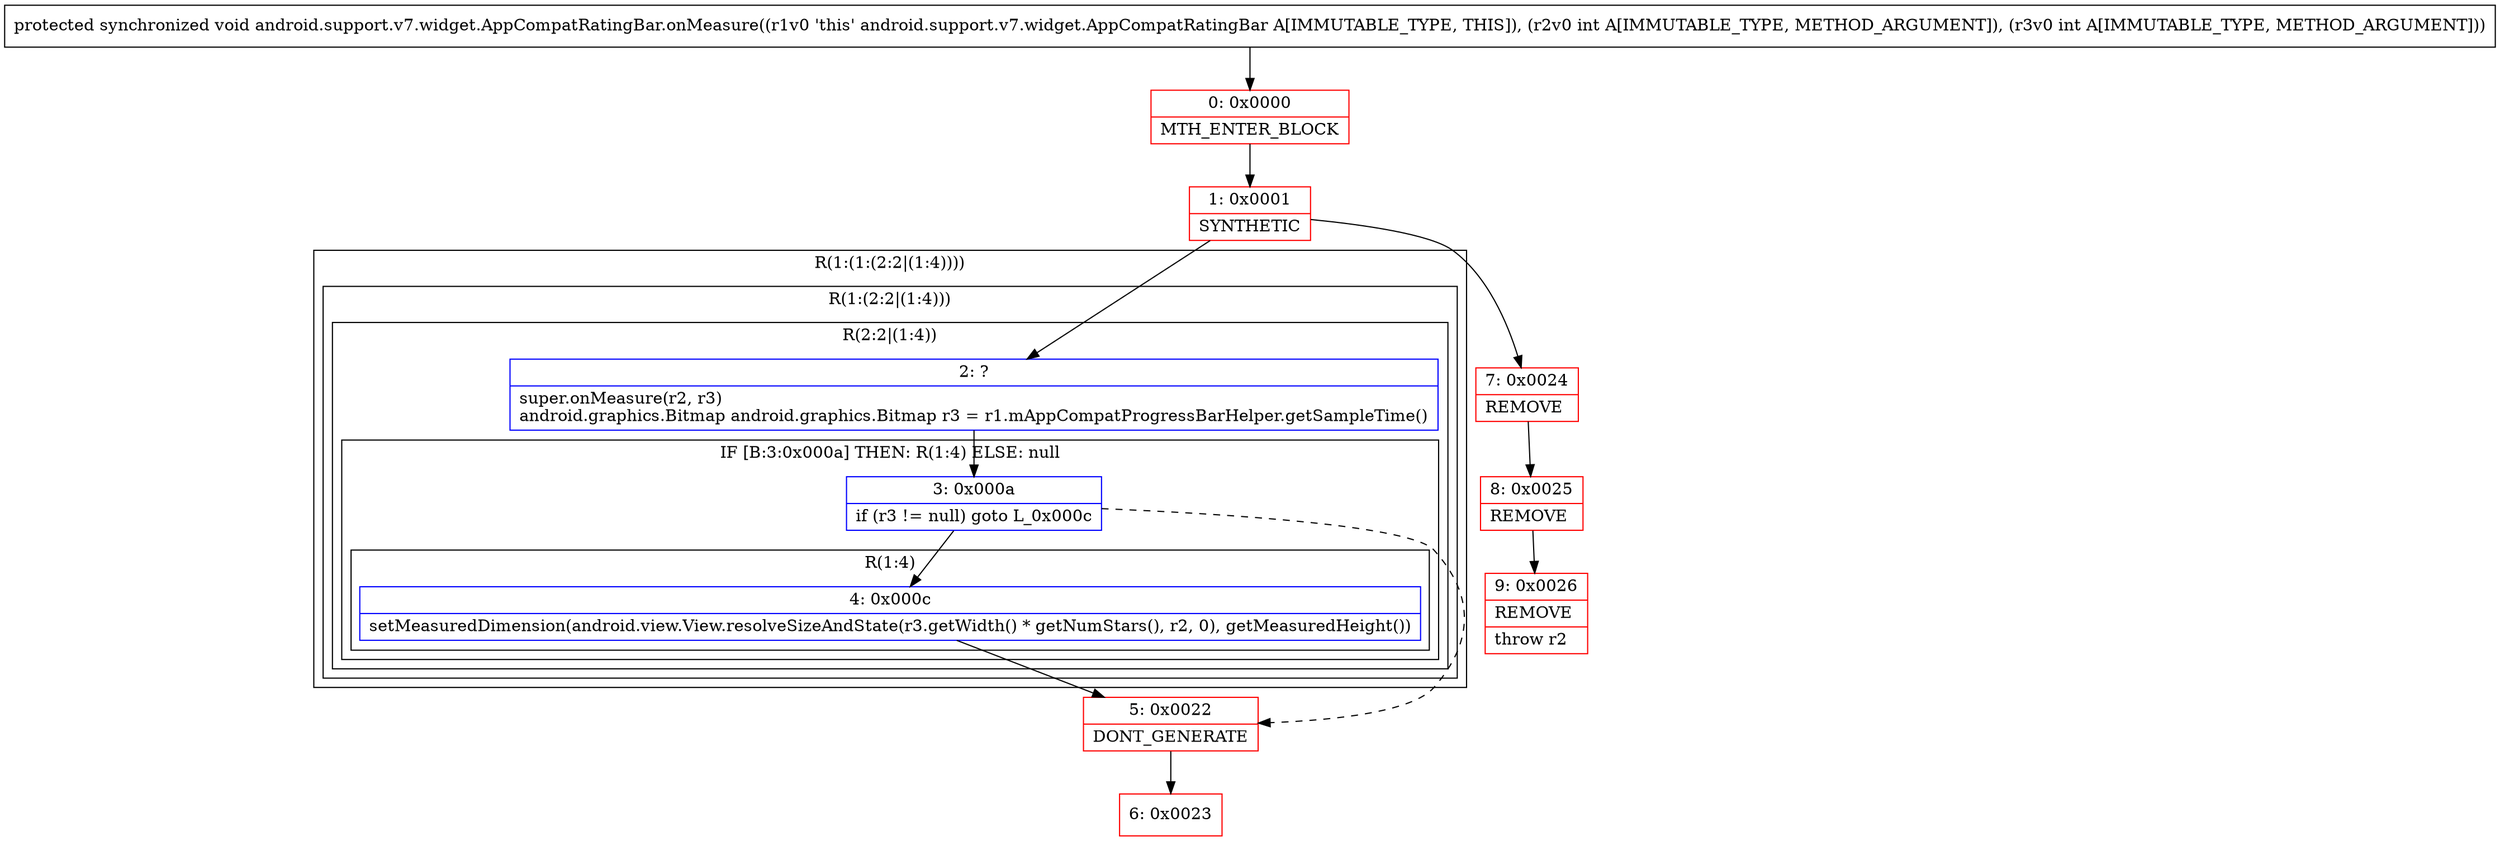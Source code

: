 digraph "CFG forandroid.support.v7.widget.AppCompatRatingBar.onMeasure(II)V" {
subgraph cluster_Region_994945427 {
label = "R(1:(1:(2:2|(1:4))))";
node [shape=record,color=blue];
subgraph cluster_Region_2099439440 {
label = "R(1:(2:2|(1:4)))";
node [shape=record,color=blue];
subgraph cluster_Region_417768401 {
label = "R(2:2|(1:4))";
node [shape=record,color=blue];
Node_2 [shape=record,label="{2\:\ ?|super.onMeasure(r2, r3)\landroid.graphics.Bitmap android.graphics.Bitmap r3 = r1.mAppCompatProgressBarHelper.getSampleTime()\l}"];
subgraph cluster_IfRegion_226487312 {
label = "IF [B:3:0x000a] THEN: R(1:4) ELSE: null";
node [shape=record,color=blue];
Node_3 [shape=record,label="{3\:\ 0x000a|if (r3 != null) goto L_0x000c\l}"];
subgraph cluster_Region_707404262 {
label = "R(1:4)";
node [shape=record,color=blue];
Node_4 [shape=record,label="{4\:\ 0x000c|setMeasuredDimension(android.view.View.resolveSizeAndState(r3.getWidth() * getNumStars(), r2, 0), getMeasuredHeight())\l}"];
}
}
}
}
}
Node_0 [shape=record,color=red,label="{0\:\ 0x0000|MTH_ENTER_BLOCK\l}"];
Node_1 [shape=record,color=red,label="{1\:\ 0x0001|SYNTHETIC\l}"];
Node_5 [shape=record,color=red,label="{5\:\ 0x0022|DONT_GENERATE\l}"];
Node_6 [shape=record,color=red,label="{6\:\ 0x0023}"];
Node_7 [shape=record,color=red,label="{7\:\ 0x0024|REMOVE\l}"];
Node_8 [shape=record,color=red,label="{8\:\ 0x0025|REMOVE\l}"];
Node_9 [shape=record,color=red,label="{9\:\ 0x0026|REMOVE\l|throw r2\l}"];
MethodNode[shape=record,label="{protected synchronized void android.support.v7.widget.AppCompatRatingBar.onMeasure((r1v0 'this' android.support.v7.widget.AppCompatRatingBar A[IMMUTABLE_TYPE, THIS]), (r2v0 int A[IMMUTABLE_TYPE, METHOD_ARGUMENT]), (r3v0 int A[IMMUTABLE_TYPE, METHOD_ARGUMENT])) }"];
MethodNode -> Node_0;
Node_2 -> Node_3;
Node_3 -> Node_4;
Node_3 -> Node_5[style=dashed];
Node_4 -> Node_5;
Node_0 -> Node_1;
Node_1 -> Node_2;
Node_1 -> Node_7;
Node_5 -> Node_6;
Node_7 -> Node_8;
Node_8 -> Node_9;
}

